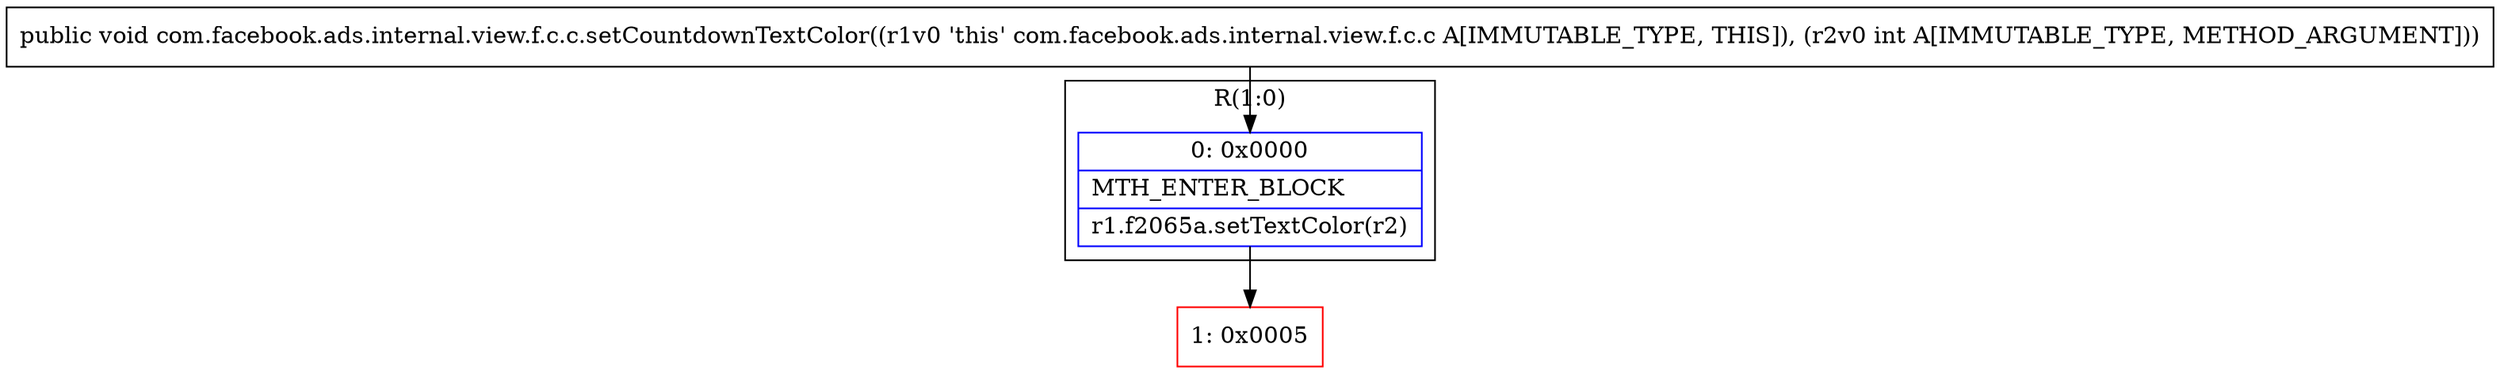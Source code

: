 digraph "CFG forcom.facebook.ads.internal.view.f.c.c.setCountdownTextColor(I)V" {
subgraph cluster_Region_499879394 {
label = "R(1:0)";
node [shape=record,color=blue];
Node_0 [shape=record,label="{0\:\ 0x0000|MTH_ENTER_BLOCK\l|r1.f2065a.setTextColor(r2)\l}"];
}
Node_1 [shape=record,color=red,label="{1\:\ 0x0005}"];
MethodNode[shape=record,label="{public void com.facebook.ads.internal.view.f.c.c.setCountdownTextColor((r1v0 'this' com.facebook.ads.internal.view.f.c.c A[IMMUTABLE_TYPE, THIS]), (r2v0 int A[IMMUTABLE_TYPE, METHOD_ARGUMENT])) }"];
MethodNode -> Node_0;
Node_0 -> Node_1;
}

